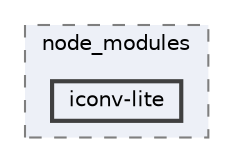 digraph "pkiclassroomrescheduler/src/main/frontend/node_modules/source-map-loader/node_modules/iconv-lite"
{
 // LATEX_PDF_SIZE
  bgcolor="transparent";
  edge [fontname=Helvetica,fontsize=10,labelfontname=Helvetica,labelfontsize=10];
  node [fontname=Helvetica,fontsize=10,shape=box,height=0.2,width=0.4];
  compound=true
  subgraph clusterdir_9f1e676cd9123bc74003b390378f4062 {
    graph [ bgcolor="#edf0f7", pencolor="grey50", label="node_modules", fontname=Helvetica,fontsize=10 style="filled,dashed", URL="dir_9f1e676cd9123bc74003b390378f4062.html",tooltip=""]
  dir_e0dd82273ff621795e5836566607db2c [label="iconv-lite", fillcolor="#edf0f7", color="grey25", style="filled,bold", URL="dir_e0dd82273ff621795e5836566607db2c.html",tooltip=""];
  }
}
